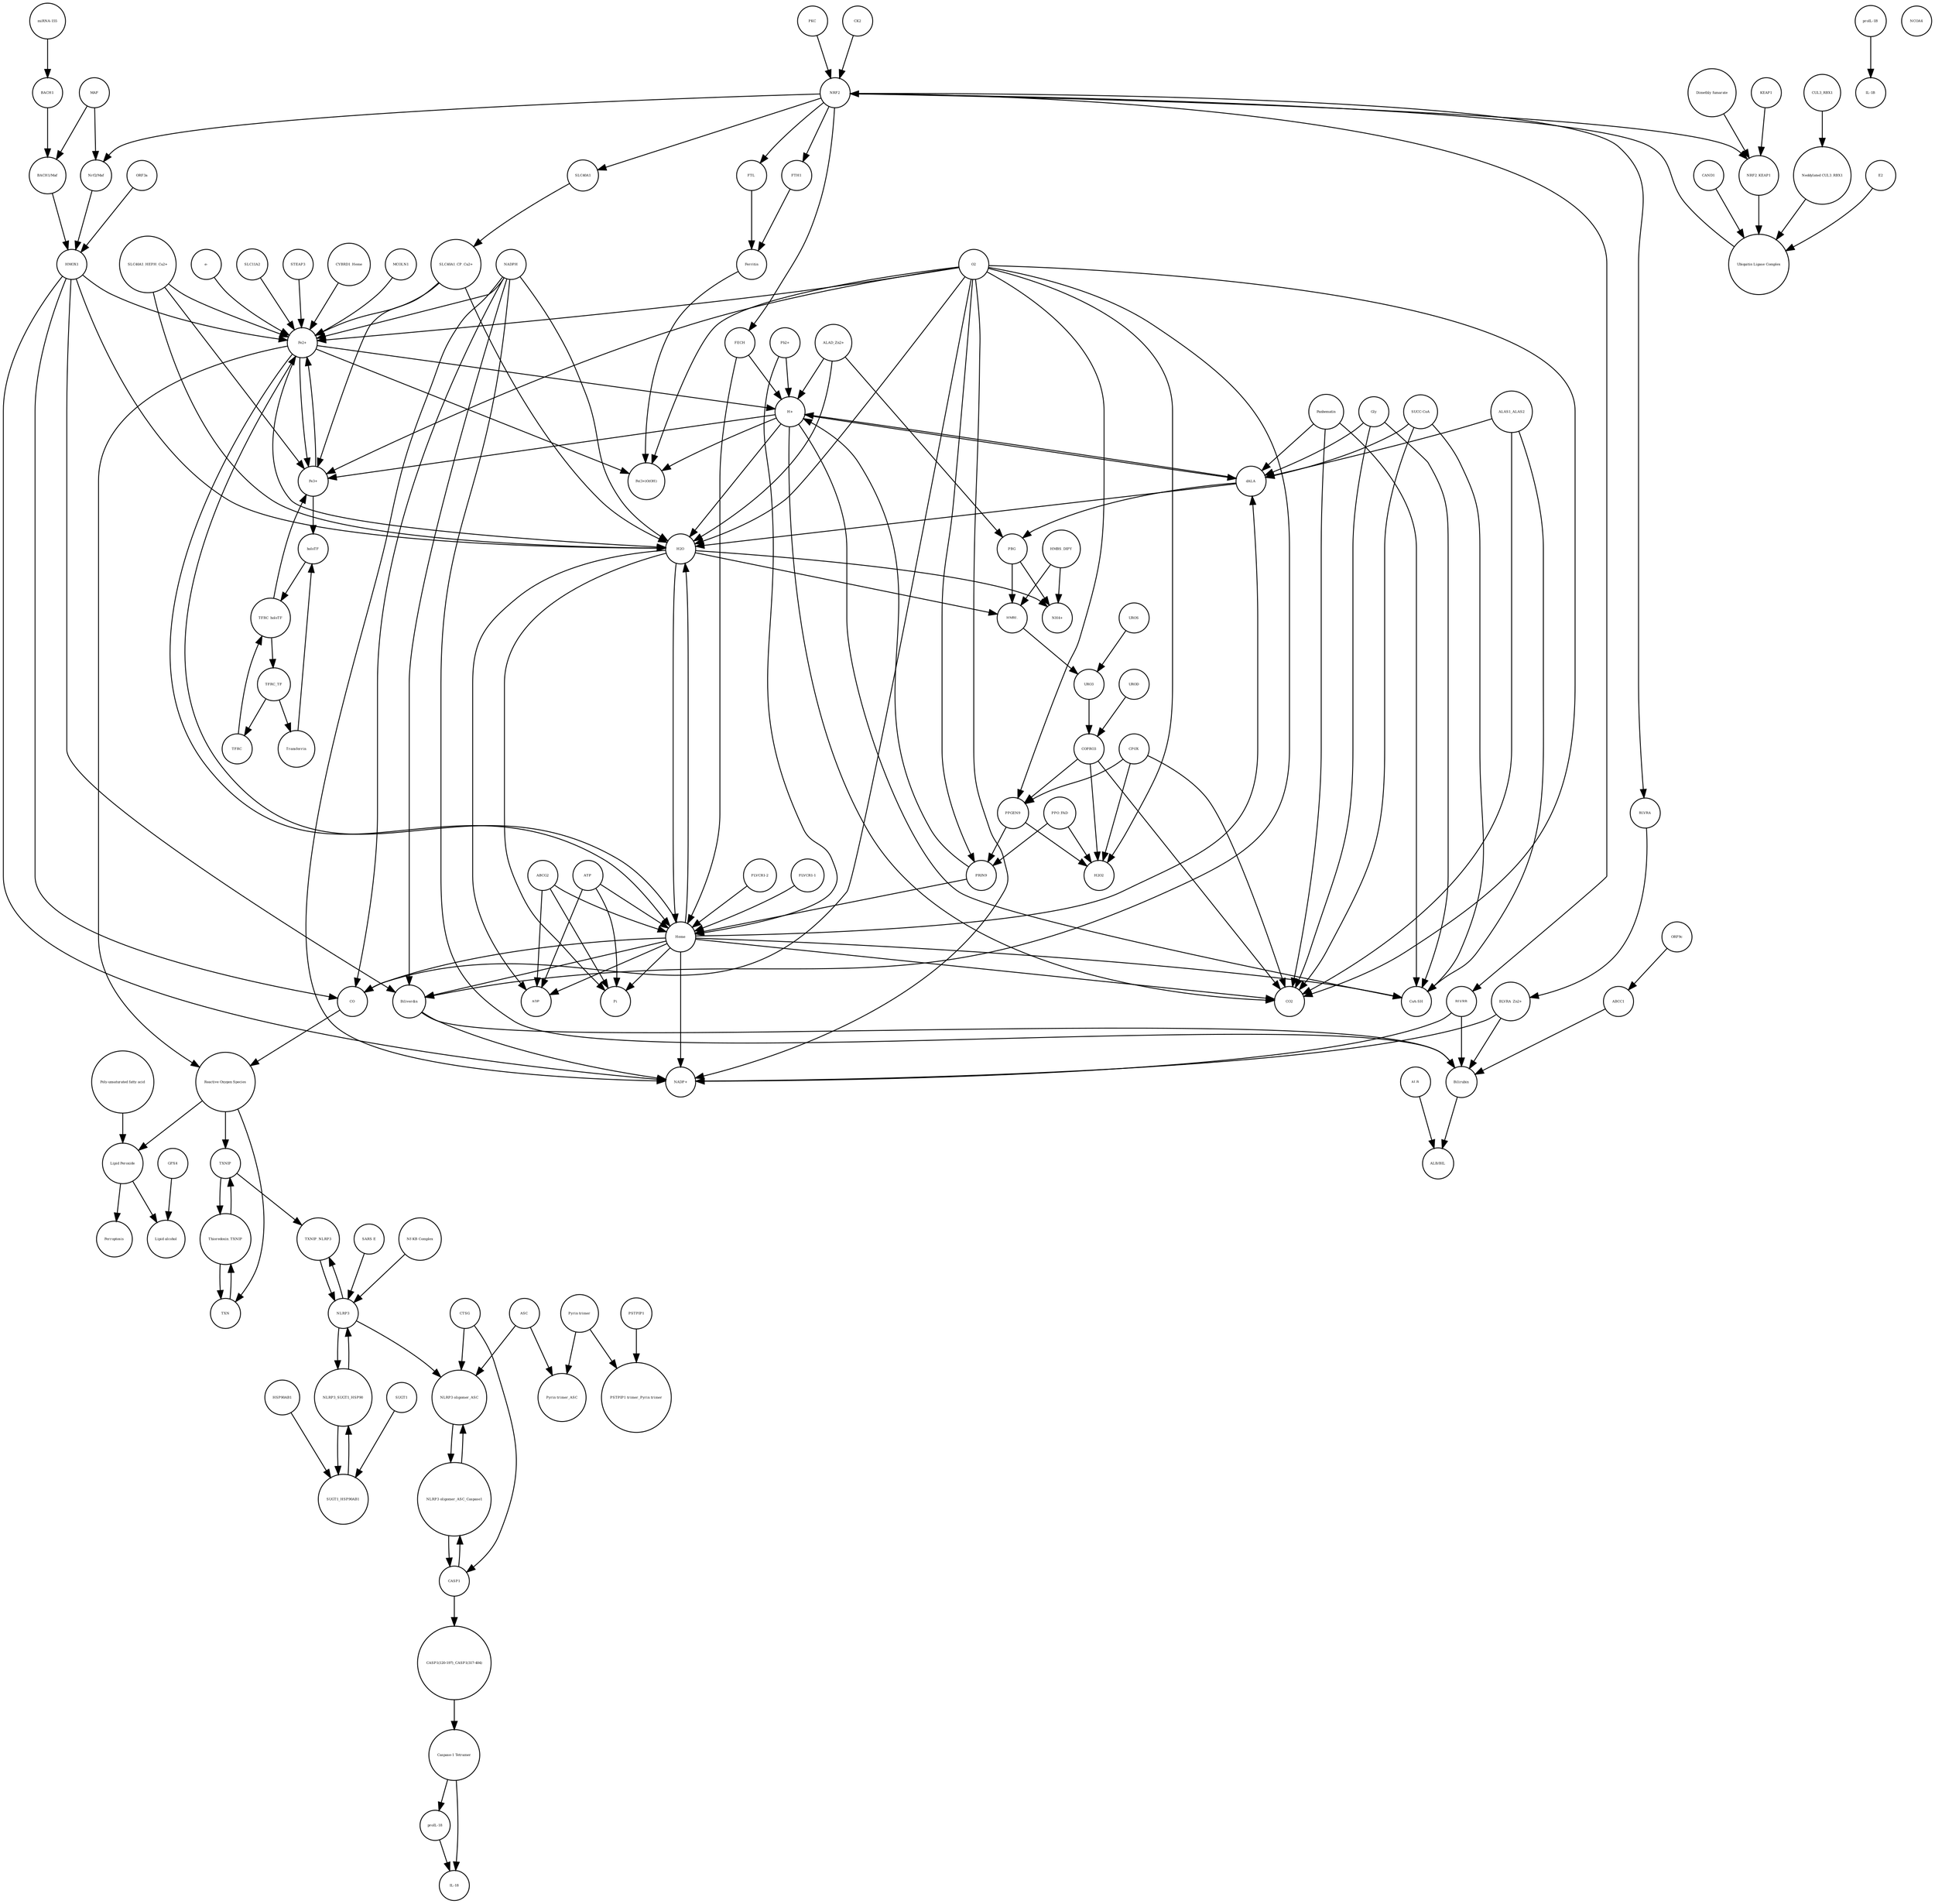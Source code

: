 strict digraph  {
"Lipid Peroxide" [annotation="urn_miriam_obo.chebi_CHEBI%3A61051", bipartite=0, cls="simple chemical", fontsize=4, label="Lipid Peroxide", shape=circle];
Ferroptosis [annotation="urn_miriam_obo.go_GO%3A0097707", bipartite=0, cls=phenotype, fontsize=4, label=Ferroptosis, shape=circle];
HMBL [annotation="urn_miriam_obo.chebi_CHEBI%3A57845", bipartite=0, cls="simple chemical", fontsize=4, label=HMBL, shape=circle];
Transferrin [annotation=urn_miriam_uniprot_P02787, bipartite=0, cls=macromolecule, fontsize=4, label=Transferrin, shape=circle];
ORF3a [annotation="urn_miriam_uniprot_P0DTC3|urn_miriam_taxonomy_2697049", bipartite=0, cls=macromolecule, fontsize=4, label=ORF3a, shape=circle];
TFRC_holoTF [annotation="urn_miriam_uniprot_P02787|urn_miriam_obo.chebi_CHEBI%3A29034|urn_miriam_uniprot_P02786", bipartite=0, cls=complex, fontsize=4, label=TFRC_holoTF, shape=circle];
"Fe3+" [annotation="urn_miriam_obo.chebi_CHEBI%3A29034", bipartite=0, cls="simple chemical", fontsize=4, label="Fe3+", shape=circle];
BACH1 [annotation=urn_miriam_uniprot_O14867, bipartite=0, cls=macromolecule, fontsize=4, label=BACH1, shape=circle];
"Pyrin trimer" [annotation=urn_miriam_uniprot_O15553, bipartite=0, cls=complex, fontsize=4, label="Pyrin trimer", shape=circle];
NRF2 [annotation="", bipartite=0, cls=macromolecule, fontsize=4, label=NRF2, shape=circle];
Gly [annotation="urn_miriam_obo.chebi_CHEBI%3A57305", bipartite=0, cls="simple chemical", fontsize=4, label=Gly, shape=circle];
TFRC [annotation=urn_miriam_uniprot_P02786, bipartite=0, cls="macromolecule multimer", fontsize=4, label=TFRC, shape=circle];
ADP [annotation="urn_miriam_obo.chebi_CHEBI%3A456216", bipartite=0, cls="simple chemical", fontsize=4, label=ADP, shape=circle];
"Nrf2/Maf" [annotation="", bipartite=0, cls=complex, fontsize=4, label="Nrf2/Maf", shape=circle];
FECH [annotation=urn_miriam_uniprot_P22830, bipartite=0, cls=macromolecule, fontsize=4, label=FECH, shape=circle];
CAND1 [annotation=urn_miriam_uniprot_Q86VP6, bipartite=0, cls=macromolecule, fontsize=4, label=CAND1, shape=circle];
TXNIP [annotation=urn_miriam_uniprot_Q9H3M7, bipartite=0, cls=macromolecule, fontsize=4, label=TXNIP, shape=circle];
SUGT1_HSP90AB1 [annotation="urn_miriam_uniprot_P08238|urn_miriam_uniprot_Q9Y2Z0", bipartite=0, cls=complex, fontsize=4, label=SUGT1_HSP90AB1, shape=circle];
NLRP3_SUGT1_HSP90 [annotation="urn_miriam_uniprot_P08238|urn_miriam_uniprot_Q96P20|urn_miriam_uniprot_Q9Y2Z0", bipartite=0, cls=complex, fontsize=4, label=NLRP3_SUGT1_HSP90, shape=circle];
"NLRP3 oligomer_ASC_Caspase1" [annotation="urn_miriam_uniprot_P29466|urn_miriam_uniprot_Q9ULZ3", bipartite=0, cls=complex, fontsize=4, label="NLRP3 oligomer_ASC_Caspase1", shape=circle];
"Pyrin trimer_ASC" [annotation="urn_miriam_uniprot_O15553|urn_miriam_uniprot_Q9ULZ3", bipartite=0, cls=complex, fontsize=4, label="Pyrin trimer_ASC", shape=circle];
"BACH1/Maf" [annotation="", bipartite=0, cls=complex, fontsize=4, label="BACH1/Maf", shape=circle];
"miRNA-155" [annotation=urn_miriam_ncbigene_406947, bipartite=0, cls="nucleic acid feature", fontsize=4, label="miRNA-155", shape=circle];
"proIL-18" [annotation=urn_miriam_uniprot_Q14116, bipartite=0, cls=macromolecule, fontsize=4, label="proIL-18", shape=circle];
"SLC40A1_CP_Cu2+" [annotation="urn_miriam_uniprot_P00450|urn_miriam_uniprot_Q9NP59|urn_miriam_obo.chebi_CHEBI%3A29036", bipartite=0, cls=complex, fontsize=4, label="SLC40A1_CP_Cu2+", shape=circle];
"IL-1B" [annotation=urn_miriam_uniprot_P01584, bipartite=0, cls=macromolecule, fontsize=4, label="IL-1B", shape=circle];
"SLC40A1_HEPH_Cu2+" [annotation="urn_miriam_uniprot_Q9BQS7|urn_miriam_uniprot_Q9NP59|urn_miriam_obo.chebi_CHEBI%3A28694", bipartite=0, cls=complex, fontsize=4, label="SLC40A1_HEPH_Cu2+", shape=circle];
MCOLN1 [annotation=urn_miriam_uniprot_Q9GZU1, bipartite=0, cls=macromolecule, fontsize=4, label=MCOLN1, shape=circle];
BLVRB [annotation=urn_miriam_uniprot_P30043, bipartite=0, cls=macromolecule, fontsize=4, label=BLVRB, shape=circle];
"Ubiquitin Ligase Complex" [annotation="urn_miriam_uniprot_Q14145|urn_miriam_uniprot_Q15843|urn_miriam_uniprot_Q13618|urn_miriam_uniprot_P62877|urn_miriam_uniprot_Q16236|urn_miriam_uniprot_P0CG48|urn_miriam_pubmed_19940261|urn_miriam_interpro_IPR000608", bipartite=0, cls=complex, fontsize=4, label="Ubiquitin Ligase Complex", shape=circle];
TXNIP_NLRP3 [annotation="urn_miriam_uniprot_Q9H3M7|urn_miriam_uniprot_Q96P20", bipartite=0, cls=complex, fontsize=4, label=TXNIP_NLRP3, shape=circle];
"IL-18" [annotation=urn_miriam_uniprot_Q14116, bipartite=0, cls=macromolecule, fontsize=4, label="IL-18", shape=circle];
CUL3_RBX1 [annotation="urn_miriam_uniprot_Q13618|urn_miriam_uniprot_P62877", bipartite=0, cls=complex, fontsize=4, label=CUL3_RBX1, shape=circle];
PKC [annotation="urn_miriam_pubmed_12198130|urn_miriam_interpro_IPR012233", bipartite=0, cls=macromolecule, fontsize=4, label=PKC, shape=circle];
"NLRP3 oligomer_ASC" [annotation="urn_miriam_uniprot_Q9ULZ3|urn_miriam_obo.chebi_CHEBI%3A36080", bipartite=0, cls=complex, fontsize=4, label="NLRP3 oligomer_ASC", shape=circle];
"NH4+" [annotation="urn_miriam_obo.chebi_CHEBI%3A28938", bipartite=0, cls="simple chemical", fontsize=4, label="NH4+", shape=circle];
"BLVRA_Zn2+" [annotation="urn_miriam_obo.chebi_CHEBI%3A29805|urn_miriam_uniprot_P53004", bipartite=0, cls=complex, fontsize=4, label="BLVRA_Zn2+", shape=circle];
"PSTPIP1 trimer_Pyrin trimer" [annotation="urn_miriam_uniprot_O15553|urn_miriam_uniprot_O43586", bipartite=0, cls=complex, fontsize=4, label="PSTPIP1 trimer_Pyrin trimer", shape=circle];
"ALB/BIL" [annotation="urn_miriam_uniprot_P02768|urn_miriam_obo.chebi_CHEBI%3A16990", bipartite=0, cls=complex, fontsize=4, label="ALB/BIL", shape=circle];
"SUCC-CoA" [annotation="urn_miriam_obo.chebi_CHEBI%3A57292", bipartite=0, cls="simple chemical", fontsize=4, label="SUCC-CoA", shape=circle];
"proIL-1B" [annotation=urn_miriam_uniprot_P01584, bipartite=0, cls=macromolecule, fontsize=4, label="proIL-1B", shape=circle];
"ALAD_Zn2+" [annotation="urn_miriam_uniprot_P13716|urn_miriam_obo.chebi_CHEBI%3A29105", bipartite=0, cls=complex, fontsize=4, label="ALAD_Zn2+", shape=circle];
"H+" [annotation="urn_miriam_obo.chebi_CHEBI%3A15378", bipartite=0, cls="simple chemical", fontsize=4, label="H+", shape=circle];
"Dimethly fumarate" [annotation="urn_miriam_obo.chebi_CHEBI%3A76004", bipartite=0, cls="simple chemical", fontsize=4, label="Dimethly fumarate", shape=circle];
UROD [annotation=urn_miriam_uniprot_P06132, bipartite=0, cls=macromolecule, fontsize=4, label=UROD, shape=circle];
CASP1 [annotation=urn_miriam_uniprot_P29466, bipartite=0, cls=macromolecule, fontsize=4, label=CASP1, shape=circle];
NCOA4 [annotation=urn_miriam_uniprot_Q13772, bipartite=0, cls=macromolecule, fontsize=4, label=NCOA4, shape=circle];
Ferritin [annotation=urn_miriam_uniprot_P02794, bipartite=0, cls=complex, fontsize=4, label=Ferritin, shape=circle];
MAF [annotation=urn_miriam_uniprot_O75444, bipartite=0, cls=macromolecule, fontsize=4, label=MAF, shape=circle];
HMOX1 [annotation="", bipartite=0, cls=macromolecule, fontsize=4, label=HMOX1, shape=circle];
SLC40A1 [annotation=urn_miriam_ncbigene_30061, bipartite=0, cls="nucleic acid feature", fontsize=4, label=SLC40A1, shape=circle];
"e-" [annotation="urn_miriam_obo.chebi_CHEBI%3A10545", bipartite=0, cls="simple chemical", fontsize=4, label="e-", shape=circle];
NRF2_KEAP1 [annotation="urn_miriam_uniprot_Q14145|urn_miriam_uniprot_Q16236", bipartite=0, cls=complex, fontsize=4, label=NRF2_KEAP1, shape=circle];
"Poly-unsaturated fatty acid" [annotation="urn_miriam_obo.chebi_CHEBI%3A26208", bipartite=0, cls="simple chemical", fontsize=4, label="Poly-unsaturated fatty acid", shape=circle];
GPX4 [annotation=urn_miriam_uniprot_P36969, bipartite=0, cls=macromolecule, fontsize=4, label=GPX4, shape=circle];
NLRP3 [annotation=urn_miriam_uniprot_Q96P20, bipartite=0, cls=macromolecule, fontsize=4, label=NLRP3, shape=circle];
ATP [annotation="urn_miriam_obo.chebi_CHEBI%3A30616", bipartite=0, cls="simple chemical", fontsize=4, label=ATP, shape=circle];
"Fe2+" [annotation="urn_miriam_obo.chebi_CHEBI%3A29033", bipartite=0, cls="simple chemical", fontsize=4, label="Fe2+", shape=circle];
"CoA-SH" [annotation="urn_miriam_obo.chebi_CHEBI%3A15346", bipartite=0, cls="simple chemical", fontsize=4, label="CoA-SH", shape=circle];
CPOX [annotation=urn_miriam_uniprot_P36551, bipartite=0, cls=macromolecule, fontsize=4, label=CPOX, shape=circle];
PSTPIP1 [annotation=urn_miriam_uniprot_O43586, bipartite=0, cls="macromolecule multimer", fontsize=4, label=PSTPIP1, shape=circle];
ABCC1 [annotation="", bipartite=0, cls=macromolecule, fontsize=4, label=ABCC1, shape=circle];
BLVRA [annotation=urn_miriam_ncbigene_644, bipartite=0, cls="nucleic acid feature", fontsize=4, label=BLVRA, shape=circle];
KEAP1 [annotation=urn_miriam_uniprot_Q14145, bipartite=0, cls=macromolecule, fontsize=4, label=KEAP1, shape=circle];
dALA [annotation="urn_miriam_obo.chebi_CHEBI%3A356416", bipartite=0, cls="simple chemical", fontsize=4, label=dALA, shape=circle];
"CASP1(120-197)_CASP1(317-404)" [annotation=urn_miriam_uniprot_P29466, bipartite=0, cls=complex, fontsize=4, label="CASP1(120-197)_CASP1(317-404)", shape=circle];
ABCG2 [annotation=urn_miriam_uniprot_Q9UNQ0, bipartite=0, cls="macromolecule multimer", fontsize=4, label=ABCG2, shape=circle];
SUGT1 [annotation=urn_miriam_uniprot_Q9Y2Z0, bipartite=0, cls=macromolecule, fontsize=4, label=SUGT1, shape=circle];
URO3 [annotation="urn_miriam_obo.chebi_CHEBI%3A15437", bipartite=0, cls="simple chemical", fontsize=4, label=URO3, shape=circle];
Biliverdin [annotation="urn_miriam_obo.chebi_CHEBI%3A17033", bipartite=0, cls="simple chemical", fontsize=4, label=Biliverdin, shape=circle];
"Nf-KB Complex" [annotation="urn_miriam_uniprot_P19838|urn_miriam_uniprot_Q04206|urn_miriam_uniprot_Q00653", bipartite=0, cls=complex, fontsize=4, label="Nf-KB Complex", shape=circle];
"SARS E" [annotation=urn_miriam_uniprot_P59637, bipartite=0, cls=macromolecule, fontsize=4, label="SARS E", shape=circle];
Thioredoxin_TXNIP [annotation="urn_miriam_uniprot_P10599|urn_miriam_uniprot_Q9H3M7", bipartite=0, cls=complex, fontsize=4, label=Thioredoxin_TXNIP, shape=circle];
PRIN9 [annotation="urn_miriam_obo.chebi_CHEBI%3A15430", bipartite=0, cls="simple chemical", fontsize=4, label=PRIN9, shape=circle];
NADPH [annotation="urn_miriam_obo.chebi_CHEBI%3A16474", bipartite=0, cls="simple chemical", fontsize=4, label=NADPH, shape=circle];
HSP90AB1 [annotation=urn_miriam_uniprot_P08238, bipartite=0, cls=macromolecule, fontsize=4, label=HSP90AB1, shape=circle];
ALAS1_ALAS2 [annotation="urn_miriam_uniprot_P13196|urn_miriam_uniprot_P22557", bipartite=0, cls=complex, fontsize=4, label=ALAS1_ALAS2, shape=circle];
SLC11A2 [annotation=urn_miriam_uniprot_P49281, bipartite=0, cls=macromolecule, fontsize=4, label=SLC11A2, shape=circle];
Pi [annotation="urn_miriam_obo.chebi_CHEBI%3A18367", bipartite=0, cls="simple chemical", fontsize=4, label=Pi, shape=circle];
E2 [annotation=urn_miriam_interpro_IPR000608, bipartite=0, cls=macromolecule, fontsize=4, label=E2, shape=circle];
STEAP3 [annotation=urn_miriam_uniprot_Q658P3, bipartite=0, cls=macromolecule, fontsize=4, label=STEAP3, shape=circle];
ALB [annotation=urn_miriam_uniprot_P02768, bipartite=0, cls=macromolecule, fontsize=4, label=ALB, shape=circle];
Panhematin [annotation="urn_miriam_obo.chebi_CHEBI%3A50385", bipartite=0, cls="simple chemical", fontsize=4, label=Panhematin, shape=circle];
PBG [annotation="urn_miriam_obo.chebi_CHEBI%3A58126", bipartite=0, cls="simple chemical", fontsize=4, label=PBG, shape=circle];
Bilirubin [annotation="urn_miriam_obo.chebi_CHEBI%3A16990", bipartite=0, cls="simple chemical", fontsize=4, label=Bilirubin, shape=circle];
"FLVCR1-1" [annotation=urn_miriam_uniprot_Q9Y5Y0, bipartite=0, cls=macromolecule, fontsize=4, label="FLVCR1-1", shape=circle];
CTSG [annotation=urn_miriam_uniprot_P08311, bipartite=0, cls=macromolecule, fontsize=4, label=CTSG, shape=circle];
PPGEN9 [annotation="urn_miriam_obo.chebi_CHEBI%3A15435", bipartite=0, cls="simple chemical", fontsize=4, label=PPGEN9, shape=circle];
CO [annotation="urn_miriam_obo.chebi_CHEBI%3A17245", bipartite=0, cls="simple chemical", fontsize=4, label=CO, shape=circle];
TFRC_TF [annotation="urn_miriam_uniprot_P02787|urn_miriam_uniprot_P02786", bipartite=0, cls=complex, fontsize=4, label=TFRC_TF, shape=circle];
holoTF [annotation="urn_miriam_uniprot_P02787|urn_miriam_obo.chebi_CHEBI%3A29034", bipartite=0, cls=complex, fontsize=4, label=holoTF, shape=circle];
O2 [annotation="urn_miriam_obo.chebi_CHEBI%3A15379", bipartite=0, cls="simple chemical", fontsize=4, label=O2, shape=circle];
"NADP+" [annotation="urn_miriam_obo.chebi_CHEBI%3A18009", bipartite=0, cls="simple chemical", fontsize=4, label="NADP+", shape=circle];
TXN [annotation=urn_miriam_uniprot_P10599, bipartite=0, cls=macromolecule, fontsize=4, label=TXN, shape=circle];
CYBRD1_Heme [annotation="urn_miriam_uniprot_Q53TN4|urn_miriam_obo.chebi_CHEBI%3A30413", bipartite=0, cls=complex, fontsize=4, label=CYBRD1_Heme, shape=circle];
COPRO3 [annotation="urn_miriam_obo.chebi_CHEBI%3A15439", bipartite=0, cls="simple chemical", fontsize=4, label=COPRO3, shape=circle];
"Lipid alcohol" [annotation="urn_miriam_obo.chebi_CHEBI%3A24026", bipartite=0, cls="simple chemical", fontsize=4, label="Lipid alcohol", shape=circle];
"Fe(3+)O(OH)" [annotation="urn_miriam_obo.chebi_CHEBI%3A78619", bipartite=0, cls="simple chemical", fontsize=4, label="Fe(3+)O(OH)", shape=circle];
"Pb2+" [annotation="urn_miriam_obo.chebi_CHEBI%3A27889", bipartite=0, cls="simple chemical", fontsize=4, label="Pb2+", shape=circle];
H2O2 [annotation="urn_miriam_obo.chebi_CHEBI%3A16240", bipartite=0, cls="simple chemical", fontsize=4, label=H2O2, shape=circle];
UROS [annotation=urn_miriam_uniprot_P10746, bipartite=0, cls=macromolecule, fontsize=4, label=UROS, shape=circle];
"Reactive Oxygen Species" [annotation="urn_miriam_obo.chebi_CHEBI%3A26523", bipartite=0, cls="simple chemical", fontsize=4, label="Reactive Oxygen Species", shape=circle];
ASC [annotation=urn_miriam_uniprot_Q9ULZ3, bipartite=0, cls=macromolecule, fontsize=4, label=ASC, shape=circle];
ORF9c [annotation=urn_miriam_taxonomy_2697049, bipartite=0, cls=macromolecule, fontsize=4, label=ORF9c, shape=circle];
CK2 [annotation="", bipartite=0, cls=macromolecule, fontsize=4, label=CK2, shape=circle];
FTH1 [annotation=urn_miriam_ncbigene_2495, bipartite=0, cls="nucleic acid feature", fontsize=4, label=FTH1, shape=circle];
"FLVCR1-2" [annotation=urn_miriam_uniprot_Q9Y5Y0, bipartite=0, cls=macromolecule, fontsize=4, label="FLVCR1-2", shape=circle];
PPO_FAD [annotation="urn_miriam_obo.chebi_CHEBI%3A16238|urn_miriam_uniprot_P50336", bipartite=0, cls=complex, fontsize=4, label=PPO_FAD, shape=circle];
HMBS_DIPY [annotation="urn_miriam_obo.chebi_CHEBI%3A36319|urn_miriam_uniprot_P08397", bipartite=0, cls=complex, fontsize=4, label=HMBS_DIPY, shape=circle];
"Caspase-1 Tetramer" [annotation=urn_miriam_uniprot_P29466, bipartite=0, cls="complex multimer", fontsize=4, label="Caspase-1 Tetramer", shape=circle];
"Neddylated CUL3_RBX1" [annotation="urn_miriam_uniprot_Q15843|urn_miriam_uniprot_Q13618|urn_miriam_uniprot_P62877", bipartite=0, cls=complex, fontsize=4, label="Neddylated CUL3_RBX1", shape=circle];
CO2 [annotation="urn_miriam_obo.chebi_CHEBI%3A16526", bipartite=0, cls="simple chemical", fontsize=4, label=CO2, shape=circle];
FTL [annotation=urn_miriam_ncbigene_2512, bipartite=0, cls="nucleic acid feature", fontsize=4, label=FTL, shape=circle];
Heme [annotation="urn_miriam_obo.chebi_CHEBI%3A30413", bipartite=0, cls="simple chemical", fontsize=4, label=Heme, shape=circle];
H2O [annotation="urn_miriam_obo.chebi_CHEBI%3A15377", bipartite=0, cls="simple chemical", fontsize=4, label=H2O, shape=circle];
"Lipid Peroxide" -> Ferroptosis  [annotation="", interaction_type="necessary stimulation"];
"Lipid Peroxide" -> "Lipid alcohol"  [annotation="", interaction_type=production];
HMBL -> URO3  [annotation="", interaction_type=production];
Transferrin -> holoTF  [annotation="", interaction_type=production];
ORF3a -> HMOX1  [annotation="urn_miriam_doi_10.1101%2F2020.03.22.002386|urn_miriam_taxonomy_2697049", interaction_type=modulation];
TFRC_holoTF -> "Fe3+"  [annotation="", interaction_type=production];
TFRC_holoTF -> TFRC_TF  [annotation="", interaction_type=production];
"Fe3+" -> "Fe2+"  [annotation="", interaction_type=production];
"Fe3+" -> holoTF  [annotation="", interaction_type=production];
BACH1 -> "BACH1/Maf"  [annotation="", interaction_type=production];
"Pyrin trimer" -> "PSTPIP1 trimer_Pyrin trimer"  [annotation="", interaction_type=production];
"Pyrin trimer" -> "Pyrin trimer_ASC"  [annotation="", interaction_type=production];
NRF2 -> FTH1  [annotation=urn_miriam_pubmed_30692038, interaction_type=catalysis];
NRF2 -> BLVRA  [annotation=urn_miriam_pubmed_30692038, interaction_type=catalysis];
NRF2 -> BLVRB  [annotation=urn_miriam_pubmed_30692038, interaction_type=catalysis];
NRF2 -> FECH  [annotation="urn_miriam_pubmed_30692038|urn_miriam_pubmed_23766848", interaction_type=catalysis];
NRF2 -> SLC40A1  [annotation=urn_miriam_pubmed_30692038, interaction_type=catalysis];
NRF2 -> "Nrf2/Maf"  [annotation="", interaction_type=production];
NRF2 -> NRF2_KEAP1  [annotation="", interaction_type=production];
NRF2 -> FTL  [annotation=urn_miriam_pubmed_30692038, interaction_type=catalysis];
Gly -> dALA  [annotation="", interaction_type=production];
Gly -> "CoA-SH"  [annotation="", interaction_type=production];
Gly -> CO2  [annotation="", interaction_type=production];
TFRC -> TFRC_holoTF  [annotation="", interaction_type=production];
"Nrf2/Maf" -> HMOX1  [annotation="urn_miriam_pubmed_10473555|urn_miriam_pubmed_31827672|urn_miriam_pubmed_30692038|urn_miriam_pubmed_29717933", interaction_type=catalysis];
FECH -> Heme  [annotation="", interaction_type=catalysis];
FECH -> "H+"  [annotation="", interaction_type=catalysis];
CAND1 -> "Ubiquitin Ligase Complex"  [annotation="urn_miriam_pubmed_20486766|urn_miriam_pubmed_31692987|urn_miriam_pubmed_16449638|urn_miriam_pubmed_15572695", interaction_type=inhibition];
TXNIP -> TXNIP_NLRP3  [annotation="", interaction_type=production];
TXNIP -> Thioredoxin_TXNIP  [annotation="", interaction_type=production];
SUGT1_HSP90AB1 -> NLRP3_SUGT1_HSP90  [annotation="", interaction_type=production];
NLRP3_SUGT1_HSP90 -> SUGT1_HSP90AB1  [annotation="", interaction_type=production];
NLRP3_SUGT1_HSP90 -> NLRP3  [annotation="", interaction_type=production];
"NLRP3 oligomer_ASC_Caspase1" -> "NLRP3 oligomer_ASC"  [annotation="", interaction_type=production];
"NLRP3 oligomer_ASC_Caspase1" -> CASP1  [annotation="", interaction_type=production];
"BACH1/Maf" -> HMOX1  [annotation="urn_miriam_pubmed_10473555|urn_miriam_pubmed_31827672|urn_miriam_pubmed_30692038|urn_miriam_pubmed_29717933", interaction_type=inhibition];
"miRNA-155" -> BACH1  [annotation="urn_miriam_pubmed_28082120|urn_miriam_pubmed_21982894", interaction_type=inhibition];
"proIL-18" -> "IL-18"  [annotation="", interaction_type=production];
"SLC40A1_CP_Cu2+" -> "Fe2+"  [annotation="", interaction_type=catalysis];
"SLC40A1_CP_Cu2+" -> "Fe3+"  [annotation="", interaction_type=catalysis];
"SLC40A1_CP_Cu2+" -> H2O  [annotation="", interaction_type=catalysis];
"SLC40A1_HEPH_Cu2+" -> "Fe3+"  [annotation="", interaction_type=catalysis];
"SLC40A1_HEPH_Cu2+" -> H2O  [annotation="", interaction_type=catalysis];
"SLC40A1_HEPH_Cu2+" -> "Fe2+"  [annotation="", interaction_type=catalysis];
MCOLN1 -> "Fe2+"  [annotation="", interaction_type=catalysis];
BLVRB -> Bilirubin  [annotation="", interaction_type=catalysis];
BLVRB -> "NADP+"  [annotation="", interaction_type=catalysis];
"Ubiquitin Ligase Complex" -> NRF2  [annotation="", interaction_type=production];
TXNIP_NLRP3 -> NLRP3  [annotation="urn_miriam_pubmed_29789363|urn_miriam_pubmed_28741645|urn_miriam_pubmed_26331680|urn_miriam_doi_10.1016%2Fj.immuni.2009.02.005|urn_miriam_doi_10.3389%2Ffimmu.2020.01030|urn_miriam_pubmed_25770182|urn_miriam_pubmed_28356568|urn_miriam_pubmed_25847972", interaction_type="necessary stimulation"];
CUL3_RBX1 -> "Neddylated CUL3_RBX1"  [annotation="", interaction_type=production];
PKC -> NRF2  [annotation="urn_miriam_pubmed_31692987|urn_miriam_pubmed_12198130", interaction_type=catalysis];
"NLRP3 oligomer_ASC" -> "NLRP3 oligomer_ASC_Caspase1"  [annotation="", interaction_type=production];
"BLVRA_Zn2+" -> Bilirubin  [annotation="", interaction_type=catalysis];
"BLVRA_Zn2+" -> "NADP+"  [annotation="", interaction_type=catalysis];
"SUCC-CoA" -> dALA  [annotation="", interaction_type=production];
"SUCC-CoA" -> "CoA-SH"  [annotation="", interaction_type=production];
"SUCC-CoA" -> CO2  [annotation="", interaction_type=production];
"proIL-1B" -> "IL-1B"  [annotation="", interaction_type=production];
"ALAD_Zn2+" -> PBG  [annotation="", interaction_type=catalysis];
"ALAD_Zn2+" -> H2O  [annotation="", interaction_type=catalysis];
"ALAD_Zn2+" -> "H+"  [annotation="", interaction_type=catalysis];
"H+" -> CO2  [annotation="", interaction_type=production];
"H+" -> dALA  [annotation="", interaction_type=production];
"H+" -> "CoA-SH"  [annotation="", interaction_type=production];
"H+" -> "Fe3+"  [annotation="", interaction_type=production];
"H+" -> H2O  [annotation="", interaction_type=production];
"H+" -> "Fe(3+)O(OH)"  [annotation="", interaction_type=production];
"Dimethly fumarate" -> NRF2_KEAP1  [annotation="urn_miriam_pubmed_15282312|urn_miriam_pubmed_20486766|urn_miriam_pubmed_31692987|urn_miriam_pubmed_15572695|urn_miriam_pubmed_32132672", interaction_type=inhibition];
UROD -> COPRO3  [annotation="", interaction_type=catalysis];
CASP1 -> "CASP1(120-197)_CASP1(317-404)"  [annotation="", interaction_type=production];
CASP1 -> "NLRP3 oligomer_ASC_Caspase1"  [annotation="", interaction_type=production];
Ferritin -> "Fe(3+)O(OH)"  [annotation="", interaction_type=catalysis];
MAF -> "BACH1/Maf"  [annotation="", interaction_type=production];
MAF -> "Nrf2/Maf"  [annotation="", interaction_type=production];
HMOX1 -> Biliverdin  [annotation="", interaction_type=catalysis];
HMOX1 -> "NADP+"  [annotation="", interaction_type=catalysis];
HMOX1 -> "Fe2+"  [annotation="", interaction_type=catalysis];
HMOX1 -> CO  [annotation="", interaction_type=catalysis];
HMOX1 -> H2O  [annotation="", interaction_type=catalysis];
SLC40A1 -> "SLC40A1_CP_Cu2+"  [annotation="", interaction_type=production];
"e-" -> "Fe2+"  [annotation="", interaction_type=production];
NRF2_KEAP1 -> "Ubiquitin Ligase Complex"  [annotation="", interaction_type=production];
"Poly-unsaturated fatty acid" -> "Lipid Peroxide"  [annotation="", interaction_type=production];
GPX4 -> "Lipid alcohol"  [annotation="urn_miriam_pubmed_26794443|urn_miriam_pubmed_30692038", interaction_type=catalysis];
NLRP3 -> TXNIP_NLRP3  [annotation="", interaction_type=production];
NLRP3 -> NLRP3_SUGT1_HSP90  [annotation="", interaction_type=production];
NLRP3 -> "NLRP3 oligomer_ASC"  [annotation="", interaction_type=production];
ATP -> ADP  [annotation="", interaction_type=production];
ATP -> Heme  [annotation="", interaction_type=production];
ATP -> Pi  [annotation="", interaction_type=production];
"Fe2+" -> "Fe3+"  [annotation="", interaction_type=production];
"Fe2+" -> H2O  [annotation="", interaction_type=production];
"Fe2+" -> "Fe(3+)O(OH)"  [annotation="", interaction_type=production];
"Fe2+" -> "H+"  [annotation="", interaction_type=production];
"Fe2+" -> Heme  [annotation="", interaction_type=production];
"Fe2+" -> "Reactive Oxygen Species"  [annotation="urn_miriam_pubmed_26794443|urn_miriam_pubmed_30692038", interaction_type=catalysis];
CPOX -> H2O2  [annotation="", interaction_type=catalysis];
CPOX -> CO2  [annotation="", interaction_type=catalysis];
CPOX -> PPGEN9  [annotation="", interaction_type=catalysis];
PSTPIP1 -> "PSTPIP1 trimer_Pyrin trimer"  [annotation="", interaction_type=production];
ABCC1 -> Bilirubin  [annotation="", interaction_type=catalysis];
BLVRA -> "BLVRA_Zn2+"  [annotation="", interaction_type=production];
KEAP1 -> NRF2_KEAP1  [annotation="", interaction_type=production];
dALA -> PBG  [annotation="", interaction_type=production];
dALA -> H2O  [annotation="", interaction_type=production];
dALA -> "H+"  [annotation="", interaction_type=production];
"CASP1(120-197)_CASP1(317-404)" -> "Caspase-1 Tetramer"  [annotation="", interaction_type=production];
ABCG2 -> ADP  [annotation="", interaction_type=catalysis];
ABCG2 -> Heme  [annotation="", interaction_type=catalysis];
ABCG2 -> Pi  [annotation="", interaction_type=catalysis];
SUGT1 -> SUGT1_HSP90AB1  [annotation="", interaction_type=production];
URO3 -> COPRO3  [annotation="", interaction_type=production];
Biliverdin -> Bilirubin  [annotation="", interaction_type=production];
Biliverdin -> "NADP+"  [annotation="", interaction_type=production];
"Nf-KB Complex" -> NLRP3  [annotation="", interaction_type=catalysis];
"SARS E" -> NLRP3  [annotation="urn_miriam_pubmed_29789363|urn_miriam_pubmed_28741645|urn_miriam_pubmed_26331680|urn_miriam_doi_10.1016%2Fj.immuni.2009.02.005|urn_miriam_doi_10.3389%2Ffimmu.2020.01030|urn_miriam_pubmed_25770182|urn_miriam_pubmed_28356568|urn_miriam_pubmed_25847972", interaction_type="necessary stimulation"];
Thioredoxin_TXNIP -> TXN  [annotation="", interaction_type=production];
Thioredoxin_TXNIP -> TXNIP  [annotation="", interaction_type=production];
PRIN9 -> Heme  [annotation="", interaction_type=production];
PRIN9 -> "H+"  [annotation="", interaction_type=production];
NADPH -> Biliverdin  [annotation="", interaction_type=production];
NADPH -> "NADP+"  [annotation="", interaction_type=production];
NADPH -> "Fe2+"  [annotation="", interaction_type=production];
NADPH -> CO  [annotation="", interaction_type=production];
NADPH -> H2O  [annotation="", interaction_type=production];
NADPH -> Bilirubin  [annotation="", interaction_type=production];
HSP90AB1 -> SUGT1_HSP90AB1  [annotation="", interaction_type=production];
ALAS1_ALAS2 -> dALA  [annotation=urn_miriam_pubmed_25446301, interaction_type=catalysis];
ALAS1_ALAS2 -> "CoA-SH"  [annotation=urn_miriam_pubmed_25446301, interaction_type=catalysis];
ALAS1_ALAS2 -> CO2  [annotation=urn_miriam_pubmed_25446301, interaction_type=catalysis];
SLC11A2 -> "Fe2+"  [annotation="", interaction_type=catalysis];
E2 -> "Ubiquitin Ligase Complex"  [annotation="", interaction_type=production];
STEAP3 -> "Fe2+"  [annotation="", interaction_type=catalysis];
ALB -> "ALB/BIL"  [annotation="", interaction_type=production];
Panhematin -> dALA  [annotation=urn_miriam_pubmed_25446301, interaction_type=inhibition];
Panhematin -> "CoA-SH"  [annotation=urn_miriam_pubmed_25446301, interaction_type=inhibition];
Panhematin -> CO2  [annotation=urn_miriam_pubmed_25446301, interaction_type=inhibition];
PBG -> HMBL  [annotation="", interaction_type=production];
PBG -> "NH4+"  [annotation="", interaction_type=production];
Bilirubin -> "ALB/BIL"  [annotation="", interaction_type=production];
"FLVCR1-1" -> Heme  [annotation="", interaction_type=catalysis];
CTSG -> "NLRP3 oligomer_ASC"  [annotation="", interaction_type=catalysis];
CTSG -> CASP1  [annotation="", interaction_type=catalysis];
PPGEN9 -> PRIN9  [annotation="", interaction_type=production];
PPGEN9 -> H2O2  [annotation="", interaction_type=production];
CO -> "Reactive Oxygen Species"  [annotation="urn_miriam_pubmed_28356568|urn_miriam_pubmed_25770182", interaction_type=inhibition];
TFRC_TF -> TFRC  [annotation="", interaction_type=production];
TFRC_TF -> Transferrin  [annotation="", interaction_type=production];
holoTF -> TFRC_holoTF  [annotation="", interaction_type=production];
O2 -> "Fe3+"  [annotation="", interaction_type=production];
O2 -> H2O  [annotation="", interaction_type=production];
O2 -> H2O2  [annotation="", interaction_type=production];
O2 -> CO2  [annotation="", interaction_type=production];
O2 -> PPGEN9  [annotation="", interaction_type=production];
O2 -> "Fe(3+)O(OH)"  [annotation="", interaction_type=production];
O2 -> Biliverdin  [annotation="", interaction_type=production];
O2 -> "NADP+"  [annotation="", interaction_type=production];
O2 -> "Fe2+"  [annotation="", interaction_type=production];
O2 -> CO  [annotation="", interaction_type=production];
O2 -> PRIN9  [annotation="", interaction_type=production];
TXN -> Thioredoxin_TXNIP  [annotation="", interaction_type=production];
CYBRD1_Heme -> "Fe2+"  [annotation="", interaction_type=catalysis];
COPRO3 -> H2O2  [annotation="", interaction_type=production];
COPRO3 -> CO2  [annotation="", interaction_type=production];
COPRO3 -> PPGEN9  [annotation="", interaction_type=production];
"Pb2+" -> Heme  [annotation="", interaction_type=inhibition];
"Pb2+" -> "H+"  [annotation="", interaction_type=inhibition];
UROS -> URO3  [annotation="", interaction_type=catalysis];
"Reactive Oxygen Species" -> TXN  [annotation="", interaction_type="necessary stimulation"];
"Reactive Oxygen Species" -> "Lipid Peroxide"  [annotation="urn_miriam_pubmed_26794443|urn_miriam_pubmed_30692038", interaction_type=catalysis];
"Reactive Oxygen Species" -> TXNIP  [annotation="", interaction_type="necessary stimulation"];
ASC -> "NLRP3 oligomer_ASC"  [annotation="", interaction_type=production];
ASC -> "Pyrin trimer_ASC"  [annotation="", interaction_type=production];
ORF9c -> ABCC1  [annotation="urn_miriam_doi_10.1101%2F2020.03.22.002386|urn_miriam_taxonomy_2697049", interaction_type=modulation];
CK2 -> NRF2  [annotation="urn_miriam_pubmed_31692987|urn_miriam_pubmed_12198130", interaction_type=catalysis];
FTH1 -> Ferritin  [annotation="", interaction_type=production];
"FLVCR1-2" -> Heme  [annotation="", interaction_type=catalysis];
PPO_FAD -> PRIN9  [annotation="", interaction_type=catalysis];
PPO_FAD -> H2O2  [annotation="", interaction_type=catalysis];
HMBS_DIPY -> HMBL  [annotation="", interaction_type=catalysis];
HMBS_DIPY -> "NH4+"  [annotation="", interaction_type=catalysis];
"Caspase-1 Tetramer" -> "proIL-18"  [annotation="", interaction_type=catalysis];
"Caspase-1 Tetramer" -> "IL-18"  [annotation="", interaction_type=catalysis];
"Neddylated CUL3_RBX1" -> "Ubiquitin Ligase Complex"  [annotation="", interaction_type=production];
FTL -> Ferritin  [annotation="", interaction_type=production];
Heme -> "CoA-SH"  [annotation=urn_miriam_pubmed_25446301, interaction_type=inhibition];
Heme -> CO2  [annotation=urn_miriam_pubmed_25446301, interaction_type=inhibition];
Heme -> dALA  [annotation=urn_miriam_pubmed_25446301, interaction_type=inhibition];
Heme -> ADP  [annotation="", interaction_type=production];
Heme -> Pi  [annotation="", interaction_type=production];
Heme -> Biliverdin  [annotation="", interaction_type=production];
Heme -> "NADP+"  [annotation="", interaction_type=production];
Heme -> "Fe2+"  [annotation="", interaction_type=production];
Heme -> CO  [annotation="", interaction_type=production];
Heme -> H2O  [annotation="", interaction_type=production];
H2O -> ADP  [annotation="", interaction_type=production];
H2O -> Heme  [annotation="", interaction_type=production];
H2O -> Pi  [annotation="", interaction_type=production];
H2O -> HMBL  [annotation="", interaction_type=production];
H2O -> "NH4+"  [annotation="", interaction_type=production];
}
